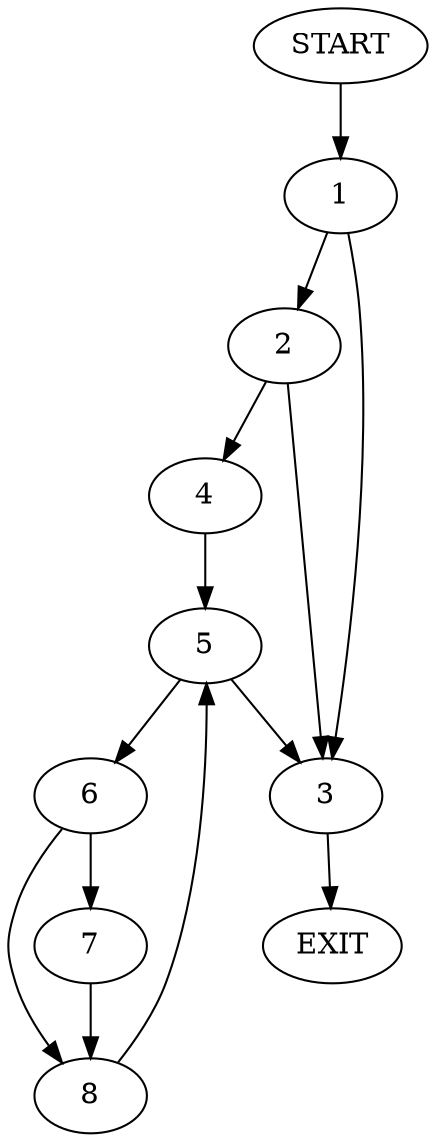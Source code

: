 digraph {
0 [label="START"]
9 [label="EXIT"]
0 -> 1
1 -> 2
1 -> 3
2 -> 3
2 -> 4
3 -> 9
4 -> 5
5 -> 6
5 -> 3
6 -> 7
6 -> 8
7 -> 8
8 -> 5
}
